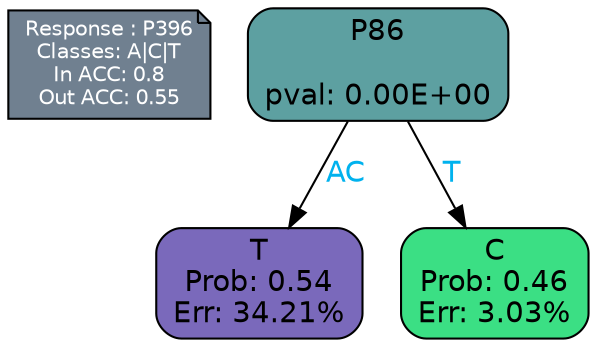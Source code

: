 digraph Tree {
node [shape=box, style="filled, rounded", color="black", fontname=helvetica] ;
graph [ranksep=equally, splines=polylines, bgcolor=transparent, dpi=600] ;
edge [fontname=helvetica] ;
LEGEND [label="Response : P396
Classes: A|C|T
In ACC: 0.8
Out ACC: 0.55
",shape=note,align=left,style=filled,fillcolor="slategray",fontcolor="white",fontsize=10];1 [label="P86

pval: 0.00E+00", fillcolor="#5da0a1"] ;
2 [label="T
Prob: 0.54
Err: 34.21%", fillcolor="#7a69bb"] ;
3 [label="C
Prob: 0.46
Err: 3.03%", fillcolor="#3bdf84"] ;
1 -> 2 [label="AC",fontcolor=deepskyblue2] ;
1 -> 3 [label="T",fontcolor=deepskyblue2] ;
{rank = same; 2;3;}{rank = same; LEGEND;1;}}